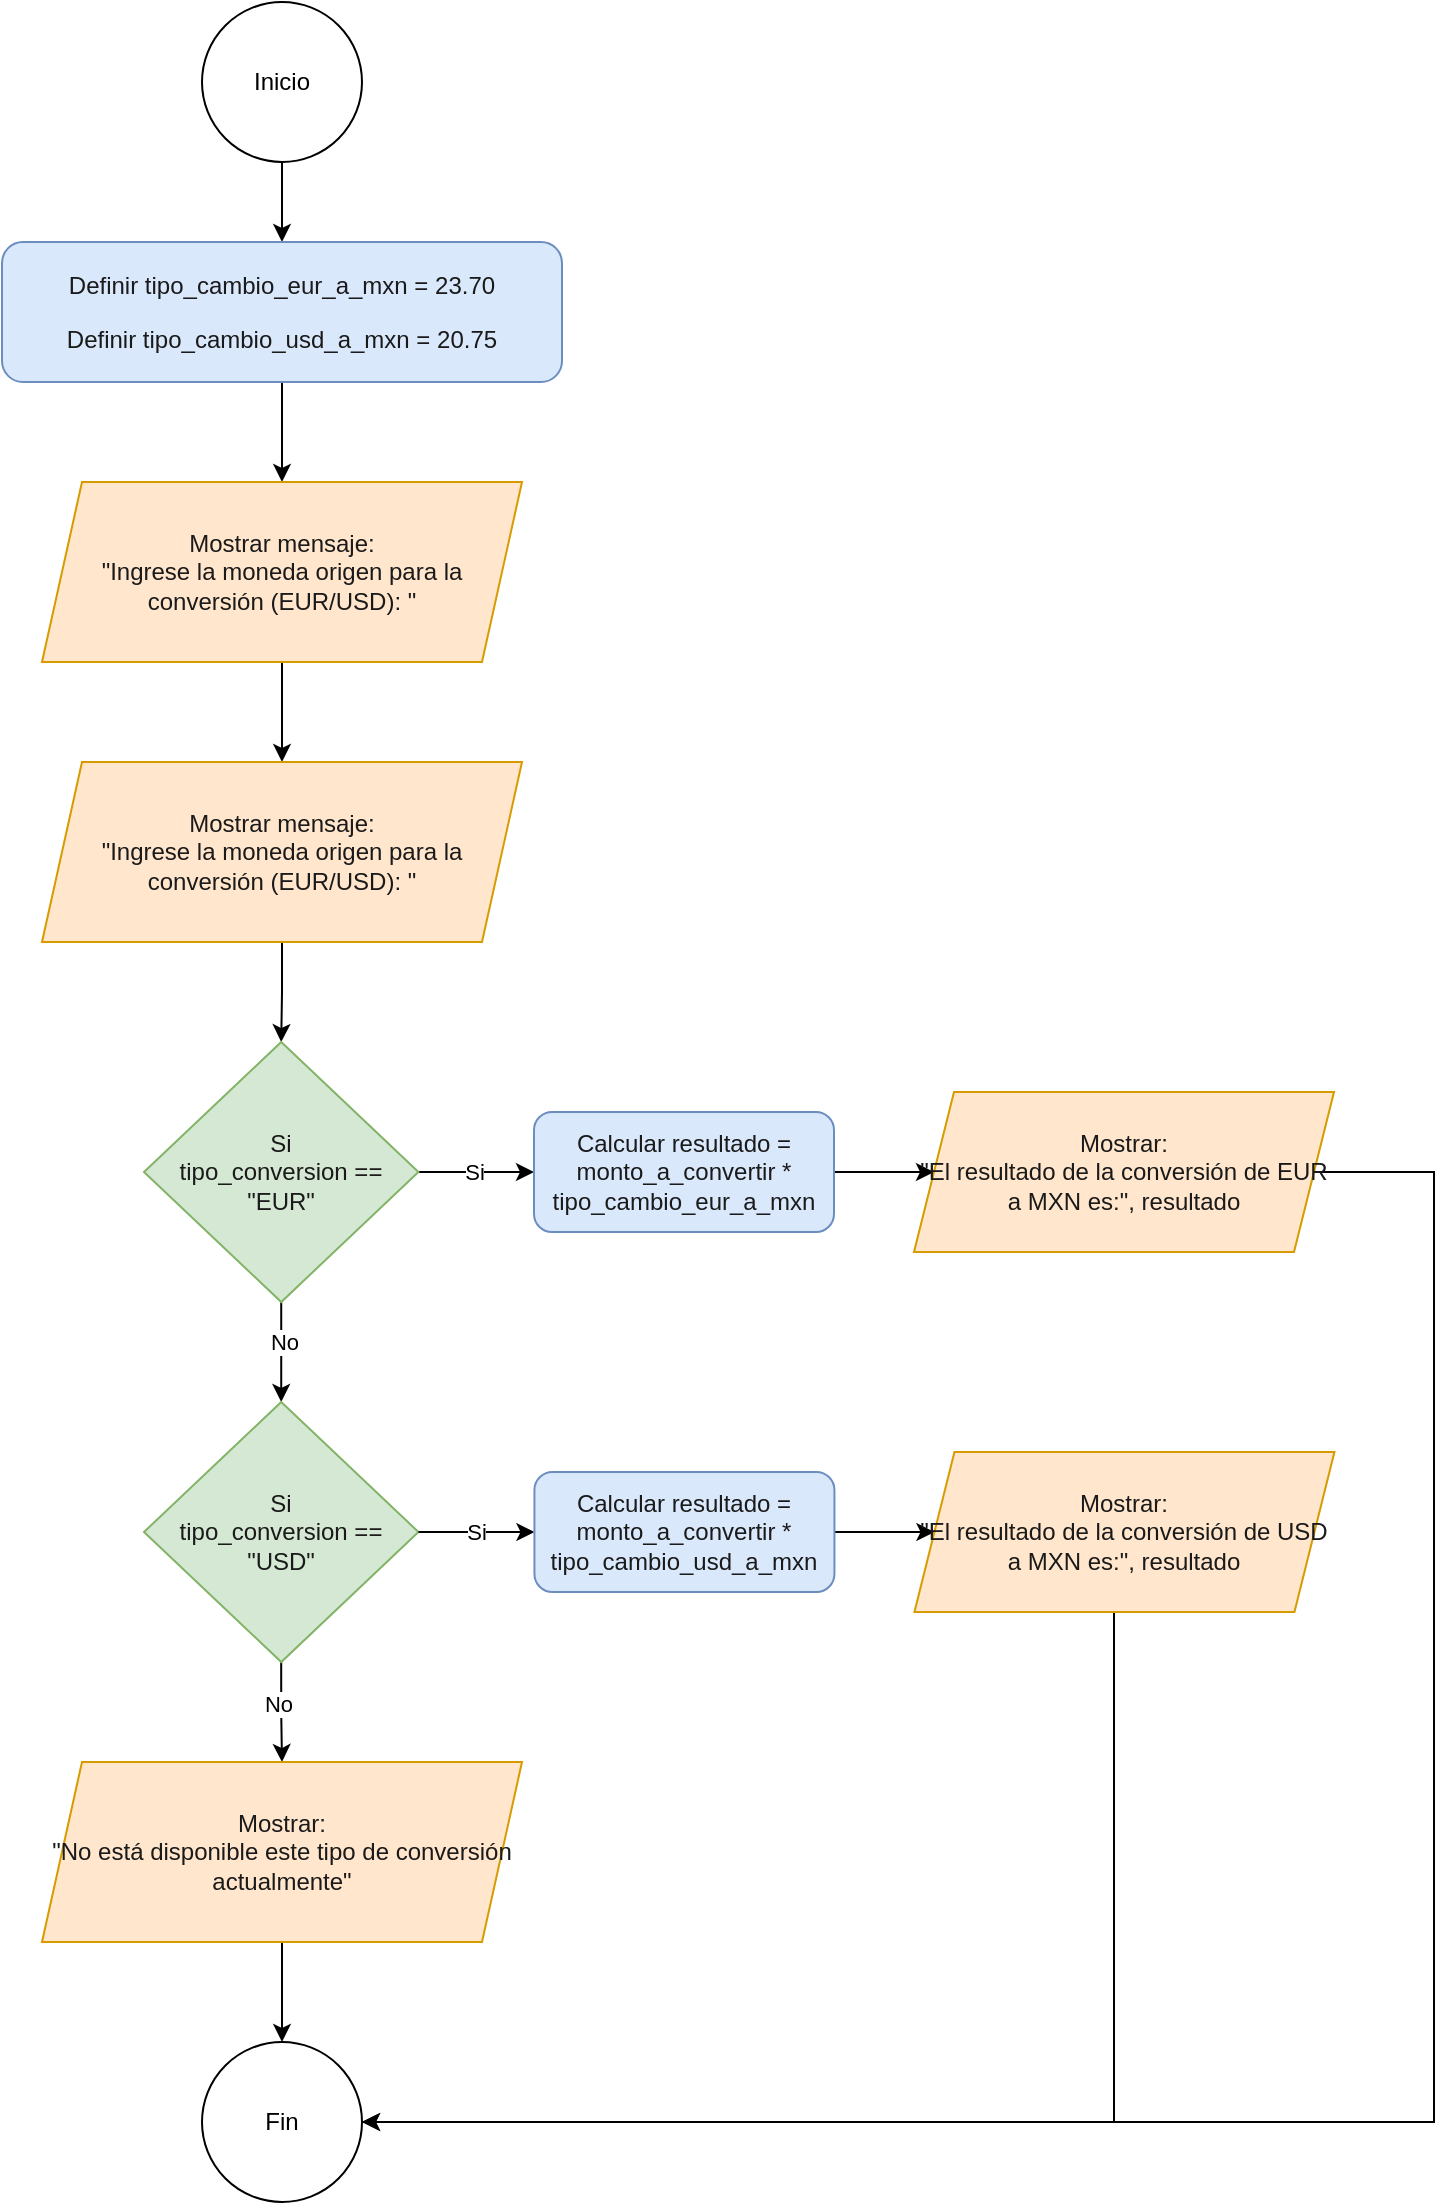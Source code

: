 <mxfile version="24.8.4">
  <diagram name="Página-1" id="1ZxGFIXBM8lKz5HPnSsr">
    <mxGraphModel dx="2037" dy="1067" grid="1" gridSize="10" guides="1" tooltips="1" connect="1" arrows="1" fold="1" page="1" pageScale="1" pageWidth="827" pageHeight="1169" math="0" shadow="0">
      <root>
        <mxCell id="0" />
        <mxCell id="1" parent="0" />
        <mxCell id="8GXbdkxRAng7QVp8KDgY-4" style="edgeStyle=orthogonalEdgeStyle;rounded=0;orthogonalLoop=1;jettySize=auto;html=1;entryX=0.5;entryY=0;entryDx=0;entryDy=0;" edge="1" parent="1" source="8GXbdkxRAng7QVp8KDgY-2" target="8GXbdkxRAng7QVp8KDgY-3">
          <mxGeometry relative="1" as="geometry" />
        </mxCell>
        <mxCell id="8GXbdkxRAng7QVp8KDgY-2" value="Inicio" style="ellipse;whiteSpace=wrap;html=1;aspect=fixed;" vertex="1" parent="1">
          <mxGeometry x="374" y="90" width="80" height="80" as="geometry" />
        </mxCell>
        <mxCell id="8GXbdkxRAng7QVp8KDgY-9" style="edgeStyle=orthogonalEdgeStyle;rounded=0;orthogonalLoop=1;jettySize=auto;html=1;entryX=0.5;entryY=0;entryDx=0;entryDy=0;" edge="1" parent="1" source="8GXbdkxRAng7QVp8KDgY-3" target="8GXbdkxRAng7QVp8KDgY-6">
          <mxGeometry relative="1" as="geometry" />
        </mxCell>
        <mxCell id="8GXbdkxRAng7QVp8KDgY-3" value="&lt;p&gt;&lt;span style=&quot;color: rgb(26, 26, 26);&quot;&gt;Definir tipo_cambio_eur_a_mxn = 23.70&lt;/span&gt;&lt;/p&gt;&lt;p&gt;&lt;span style=&quot;color: rgb(26, 26, 26);&quot;&gt;    Definir tipo_cambio_usd_a_mxn = 20.75&lt;/span&gt;&lt;/p&gt;" style="rounded=1;whiteSpace=wrap;html=1;fillColor=#dae8fc;strokeColor=#6c8ebf;" vertex="1" parent="1">
          <mxGeometry x="274" y="210" width="280" height="70" as="geometry" />
        </mxCell>
        <mxCell id="8GXbdkxRAng7QVp8KDgY-10" style="edgeStyle=orthogonalEdgeStyle;rounded=0;orthogonalLoop=1;jettySize=auto;html=1;entryX=0.5;entryY=0;entryDx=0;entryDy=0;" edge="1" parent="1" source="8GXbdkxRAng7QVp8KDgY-6" target="8GXbdkxRAng7QVp8KDgY-8">
          <mxGeometry relative="1" as="geometry" />
        </mxCell>
        <mxCell id="8GXbdkxRAng7QVp8KDgY-6" value="&lt;span style=&quot;color: rgb(26, 26, 26); background-color: transparent;&quot;&gt;Mostrar mensaje:&lt;/span&gt;&lt;div&gt;&lt;span style=&quot;color: rgb(26, 26, 26); background-color: transparent;&quot;&gt;&quot;Ingrese la moneda origen para la conversión (EUR/USD): &quot;&lt;/span&gt;&lt;/div&gt;" style="shape=parallelogram;perimeter=parallelogramPerimeter;whiteSpace=wrap;html=1;fixedSize=1;fillColor=#ffe6cc;strokeColor=#d79b00;" vertex="1" parent="1">
          <mxGeometry x="294" y="330" width="240" height="90" as="geometry" />
        </mxCell>
        <mxCell id="8GXbdkxRAng7QVp8KDgY-12" style="edgeStyle=orthogonalEdgeStyle;rounded=0;orthogonalLoop=1;jettySize=auto;html=1;entryX=0.5;entryY=0;entryDx=0;entryDy=0;" edge="1" parent="1" source="8GXbdkxRAng7QVp8KDgY-8" target="8GXbdkxRAng7QVp8KDgY-11">
          <mxGeometry relative="1" as="geometry" />
        </mxCell>
        <mxCell id="8GXbdkxRAng7QVp8KDgY-8" value="&lt;span style=&quot;color: rgb(26, 26, 26); background-color: transparent;&quot;&gt;Mostrar mensaje:&lt;/span&gt;&lt;div&gt;&lt;span style=&quot;color: rgb(26, 26, 26); background-color: transparent;&quot;&gt;&quot;Ingrese la moneda origen para la conversión (EUR/USD): &quot;&lt;/span&gt;&lt;/div&gt;" style="shape=parallelogram;perimeter=parallelogramPerimeter;whiteSpace=wrap;html=1;fixedSize=1;fillColor=#ffe6cc;strokeColor=#d79b00;" vertex="1" parent="1">
          <mxGeometry x="294" y="470" width="240" height="90" as="geometry" />
        </mxCell>
        <mxCell id="8GXbdkxRAng7QVp8KDgY-14" style="edgeStyle=orthogonalEdgeStyle;rounded=0;orthogonalLoop=1;jettySize=auto;html=1;entryX=0.5;entryY=0;entryDx=0;entryDy=0;" edge="1" parent="1" source="8GXbdkxRAng7QVp8KDgY-11" target="8GXbdkxRAng7QVp8KDgY-13">
          <mxGeometry relative="1" as="geometry" />
        </mxCell>
        <mxCell id="8GXbdkxRAng7QVp8KDgY-15" value="No" style="edgeLabel;html=1;align=center;verticalAlign=middle;resizable=0;points=[];" vertex="1" connectable="0" parent="8GXbdkxRAng7QVp8KDgY-14">
          <mxGeometry x="-0.2" y="1" relative="1" as="geometry">
            <mxPoint as="offset" />
          </mxGeometry>
        </mxCell>
        <mxCell id="8GXbdkxRAng7QVp8KDgY-17" style="edgeStyle=orthogonalEdgeStyle;rounded=0;orthogonalLoop=1;jettySize=auto;html=1;entryX=0;entryY=0.5;entryDx=0;entryDy=0;" edge="1" parent="1" source="8GXbdkxRAng7QVp8KDgY-11" target="8GXbdkxRAng7QVp8KDgY-16">
          <mxGeometry relative="1" as="geometry" />
        </mxCell>
        <mxCell id="8GXbdkxRAng7QVp8KDgY-18" value="Si" style="edgeLabel;html=1;align=center;verticalAlign=middle;resizable=0;points=[];" vertex="1" connectable="0" parent="8GXbdkxRAng7QVp8KDgY-17">
          <mxGeometry x="0.079" y="-2" relative="1" as="geometry">
            <mxPoint x="-3" y="-2" as="offset" />
          </mxGeometry>
        </mxCell>
        <mxCell id="8GXbdkxRAng7QVp8KDgY-11" value="&lt;span style=&quot;color: rgb(26, 26, 26);&quot;&gt;Si&lt;/span&gt;&lt;div&gt;&lt;span style=&quot;color: rgb(26, 26, 26);&quot;&gt;tipo_conversion == &quot;EUR&quot;&lt;/span&gt;&lt;/div&gt;" style="rhombus;whiteSpace=wrap;html=1;fillColor=#d5e8d4;strokeColor=#82b366;" vertex="1" parent="1">
          <mxGeometry x="345" y="610" width="137.22" height="130" as="geometry" />
        </mxCell>
        <mxCell id="8GXbdkxRAng7QVp8KDgY-29" style="edgeStyle=orthogonalEdgeStyle;rounded=0;orthogonalLoop=1;jettySize=auto;html=1;entryX=0.5;entryY=0;entryDx=0;entryDy=0;" edge="1" parent="1" source="8GXbdkxRAng7QVp8KDgY-13" target="8GXbdkxRAng7QVp8KDgY-28">
          <mxGeometry relative="1" as="geometry" />
        </mxCell>
        <mxCell id="8GXbdkxRAng7QVp8KDgY-30" value="No" style="edgeLabel;html=1;align=center;verticalAlign=middle;resizable=0;points=[];" vertex="1" connectable="0" parent="8GXbdkxRAng7QVp8KDgY-29">
          <mxGeometry x="-0.193" y="-2" relative="1" as="geometry">
            <mxPoint as="offset" />
          </mxGeometry>
        </mxCell>
        <mxCell id="8GXbdkxRAng7QVp8KDgY-13" value="&lt;span style=&quot;color: rgb(26, 26, 26);&quot;&gt;Si&lt;/span&gt;&lt;div&gt;&lt;span style=&quot;color: rgb(26, 26, 26);&quot;&gt;tipo_conversion == &quot;USD&quot;&lt;/span&gt;&lt;/div&gt;" style="rhombus;whiteSpace=wrap;html=1;fillColor=#d5e8d4;strokeColor=#82b366;" vertex="1" parent="1">
          <mxGeometry x="345" y="790" width="137.22" height="130" as="geometry" />
        </mxCell>
        <mxCell id="8GXbdkxRAng7QVp8KDgY-22" style="edgeStyle=orthogonalEdgeStyle;rounded=0;orthogonalLoop=1;jettySize=auto;html=1;entryX=0;entryY=0.5;entryDx=0;entryDy=0;" edge="1" parent="1" source="8GXbdkxRAng7QVp8KDgY-16" target="8GXbdkxRAng7QVp8KDgY-21">
          <mxGeometry relative="1" as="geometry" />
        </mxCell>
        <mxCell id="8GXbdkxRAng7QVp8KDgY-16" value="&lt;span style=&quot;color: rgb(26, 26, 26);&quot;&gt;Calcula&lt;span class=&quot;ql-cursor&quot;&gt;﻿&lt;/span&gt;r resultado = monto_a_convertir * tipo_cambio_eur_a_mxn&lt;/span&gt;" style="rounded=1;whiteSpace=wrap;html=1;fillColor=#dae8fc;strokeColor=#6c8ebf;" vertex="1" parent="1">
          <mxGeometry x="540" y="645" width="150" height="60" as="geometry" />
        </mxCell>
        <mxCell id="8GXbdkxRAng7QVp8KDgY-33" style="edgeStyle=orthogonalEdgeStyle;rounded=0;orthogonalLoop=1;jettySize=auto;html=1;entryX=0.5;entryY=0;entryDx=0;entryDy=0;" edge="1" parent="1" source="8GXbdkxRAng7QVp8KDgY-21" target="8GXbdkxRAng7QVp8KDgY-31">
          <mxGeometry relative="1" as="geometry">
            <Array as="points">
              <mxPoint x="990" y="675" />
              <mxPoint x="990" y="1150" />
            </Array>
          </mxGeometry>
        </mxCell>
        <mxCell id="8GXbdkxRAng7QVp8KDgY-21" value="&lt;span style=&quot;background-color: transparent; color: rgb(26, 26, 26);&quot;&gt;Mostrar:&lt;/span&gt;&lt;div&gt;&lt;span style=&quot;background-color: transparent; color: rgb(26, 26, 26);&quot;&gt;&quot;El resultado de la con&lt;span class=&quot;ql-cursor&quot;&gt;﻿&lt;/span&gt;versión de EUR a MXN es:&quot;, resultado&lt;/span&gt;&lt;/div&gt;" style="shape=parallelogram;perimeter=parallelogramPerimeter;whiteSpace=wrap;html=1;fixedSize=1;fillColor=#ffe6cc;strokeColor=#d79b00;" vertex="1" parent="1">
          <mxGeometry x="730" y="635" width="210" height="80" as="geometry" />
        </mxCell>
        <mxCell id="8GXbdkxRAng7QVp8KDgY-23" style="edgeStyle=orthogonalEdgeStyle;rounded=0;orthogonalLoop=1;jettySize=auto;html=1;entryX=0;entryY=0.5;entryDx=0;entryDy=0;exitX=1;exitY=0.5;exitDx=0;exitDy=0;" edge="1" parent="1" target="8GXbdkxRAng7QVp8KDgY-26" source="8GXbdkxRAng7QVp8KDgY-13">
          <mxGeometry relative="1" as="geometry">
            <mxPoint x="500" y="890" as="sourcePoint" />
          </mxGeometry>
        </mxCell>
        <mxCell id="8GXbdkxRAng7QVp8KDgY-24" value="Si" style="edgeLabel;html=1;align=center;verticalAlign=middle;resizable=0;points=[];" vertex="1" connectable="0" parent="8GXbdkxRAng7QVp8KDgY-23">
          <mxGeometry x="0.079" y="-2" relative="1" as="geometry">
            <mxPoint x="-3" y="-2" as="offset" />
          </mxGeometry>
        </mxCell>
        <mxCell id="8GXbdkxRAng7QVp8KDgY-25" style="edgeStyle=orthogonalEdgeStyle;rounded=0;orthogonalLoop=1;jettySize=auto;html=1;entryX=0;entryY=0.5;entryDx=0;entryDy=0;" edge="1" parent="1" source="8GXbdkxRAng7QVp8KDgY-26" target="8GXbdkxRAng7QVp8KDgY-27">
          <mxGeometry relative="1" as="geometry" />
        </mxCell>
        <mxCell id="8GXbdkxRAng7QVp8KDgY-26" value="&lt;span style=&quot;color: rgb(26, 26, 26);&quot;&gt;Calcula&lt;span class=&quot;ql-cursor&quot;&gt;﻿&lt;/span&gt;r resultado = monto_a_convertir * tipo_cambio_usd_a_mxn&lt;/span&gt;" style="rounded=1;whiteSpace=wrap;html=1;fillColor=#dae8fc;strokeColor=#6c8ebf;" vertex="1" parent="1">
          <mxGeometry x="540.22" y="825" width="150" height="60" as="geometry" />
        </mxCell>
        <mxCell id="8GXbdkxRAng7QVp8KDgY-34" style="edgeStyle=orthogonalEdgeStyle;rounded=0;orthogonalLoop=1;jettySize=auto;html=1;entryX=0.5;entryY=0;entryDx=0;entryDy=0;" edge="1" parent="1" source="8GXbdkxRAng7QVp8KDgY-27" target="8GXbdkxRAng7QVp8KDgY-31">
          <mxGeometry relative="1" as="geometry">
            <Array as="points">
              <mxPoint x="830" y="1150" />
            </Array>
          </mxGeometry>
        </mxCell>
        <mxCell id="8GXbdkxRAng7QVp8KDgY-27" value="&lt;span style=&quot;background-color: transparent; color: rgb(26, 26, 26);&quot;&gt;Mostrar:&lt;/span&gt;&lt;div&gt;&lt;span style=&quot;background-color: transparent; color: rgb(26, 26, 26);&quot;&gt;&quot;El resultado de la con&lt;span class=&quot;ql-cursor&quot;&gt;﻿&lt;/span&gt;versión de USD a MXN es:&quot;, resultado&lt;/span&gt;&lt;/div&gt;" style="shape=parallelogram;perimeter=parallelogramPerimeter;whiteSpace=wrap;html=1;fixedSize=1;fillColor=#ffe6cc;strokeColor=#d79b00;" vertex="1" parent="1">
          <mxGeometry x="730.22" y="815" width="210" height="80" as="geometry" />
        </mxCell>
        <mxCell id="8GXbdkxRAng7QVp8KDgY-32" style="edgeStyle=orthogonalEdgeStyle;rounded=0;orthogonalLoop=1;jettySize=auto;html=1;entryX=0;entryY=0.5;entryDx=0;entryDy=0;" edge="1" parent="1" source="8GXbdkxRAng7QVp8KDgY-28" target="8GXbdkxRAng7QVp8KDgY-31">
          <mxGeometry relative="1" as="geometry" />
        </mxCell>
        <mxCell id="8GXbdkxRAng7QVp8KDgY-28" value="&lt;span style=&quot;color: rgb(26, 26, 26); background-color: transparent;&quot;&gt;Mostrar:&lt;/span&gt;&lt;div&gt;&lt;span style=&quot;color: rgb(26, 26, 26); background-color: transparent;&quot;&gt;&quot;No está disponible este ti&lt;span class=&quot;ql-cursor&quot;&gt;﻿&lt;/span&gt;po de conversión actualmente&quot;&lt;/span&gt;&lt;/div&gt;" style="shape=parallelogram;perimeter=parallelogramPerimeter;whiteSpace=wrap;html=1;fixedSize=1;fillColor=#ffe6cc;strokeColor=#d79b00;" vertex="1" parent="1">
          <mxGeometry x="294" y="970" width="240" height="90" as="geometry" />
        </mxCell>
        <mxCell id="8GXbdkxRAng7QVp8KDgY-31" value="Fin" style="ellipse;whiteSpace=wrap;html=1;aspect=fixed;direction=south;" vertex="1" parent="1">
          <mxGeometry x="374" y="1110" width="80" height="80" as="geometry" />
        </mxCell>
      </root>
    </mxGraphModel>
  </diagram>
</mxfile>
